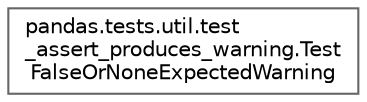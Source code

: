 digraph "Graphical Class Hierarchy"
{
 // LATEX_PDF_SIZE
  bgcolor="transparent";
  edge [fontname=Helvetica,fontsize=10,labelfontname=Helvetica,labelfontsize=10];
  node [fontname=Helvetica,fontsize=10,shape=box,height=0.2,width=0.4];
  rankdir="LR";
  Node0 [id="Node000000",label="pandas.tests.util.test\l_assert_produces_warning.Test\lFalseOrNoneExpectedWarning",height=0.2,width=0.4,color="grey40", fillcolor="white", style="filled",URL="$d7/d53/classpandas_1_1tests_1_1util_1_1test__assert__produces__warning_1_1TestFalseOrNoneExpectedWarning.html",tooltip=" "];
}
